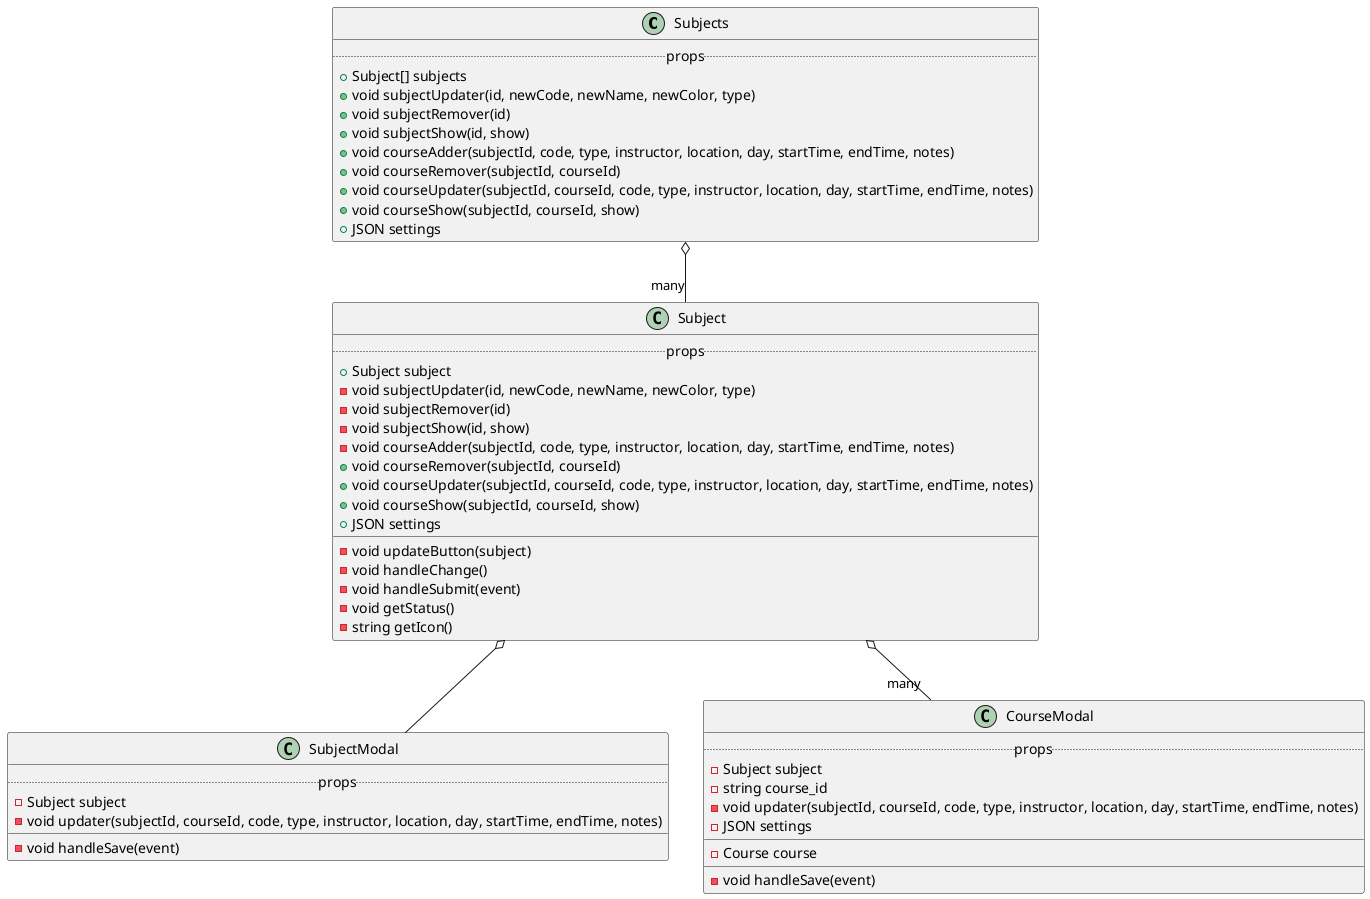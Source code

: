 @startuml Subjects

class Subjects {
    .. props ..
    + Subject[] subjects
    + void subjectUpdater(id, newCode, newName, newColor, type)
    + void subjectRemover(id)
    + void subjectShow(id, show)
    + void courseAdder(subjectId, code, type, instructor, location, day, startTime, endTime, notes)
    + void courseRemover(subjectId, courseId)
    + void courseUpdater(subjectId, courseId, code, type, instructor, location, day, startTime, endTime, notes)
    + void courseShow(subjectId, courseId, show)
    + JSON settings
}

class Subject {
    .. props ..
    + Subject subject
    - void subjectUpdater(id, newCode, newName, newColor, type)
    - void subjectRemover(id)
    - void subjectShow(id, show)
    - void courseAdder(subjectId, code, type, instructor, location, day, startTime, endTime, notes)
    + void courseRemover(subjectId, courseId)
    + void courseUpdater(subjectId, courseId, code, type, instructor, location, day, startTime, endTime, notes)
    + void courseShow(subjectId, courseId, show)
    + JSON settings
    __
    - void updateButton(subject)
    - void handleChange()
    - void handleSubmit(event)
    - void getStatus()
    - string getIcon()
}

class SubjectModal {
    .. props ..
    - Subject subject
    - void updater(subjectId, courseId, code, type, instructor, location, day, startTime, endTime, notes)
    __
    - void handleSave(event)
}

class CourseModal {
    .. props ..
    - Subject subject
    - string course_id
    - void updater(subjectId, courseId, code, type, instructor, location, day, startTime, endTime, notes)
    - JSON settings
    __
    - Course course
    __
    - void handleSave(event)
}

Subjects o-- "many" Subject
Subject o-- SubjectModal
Subject o-- "many" CourseModal
